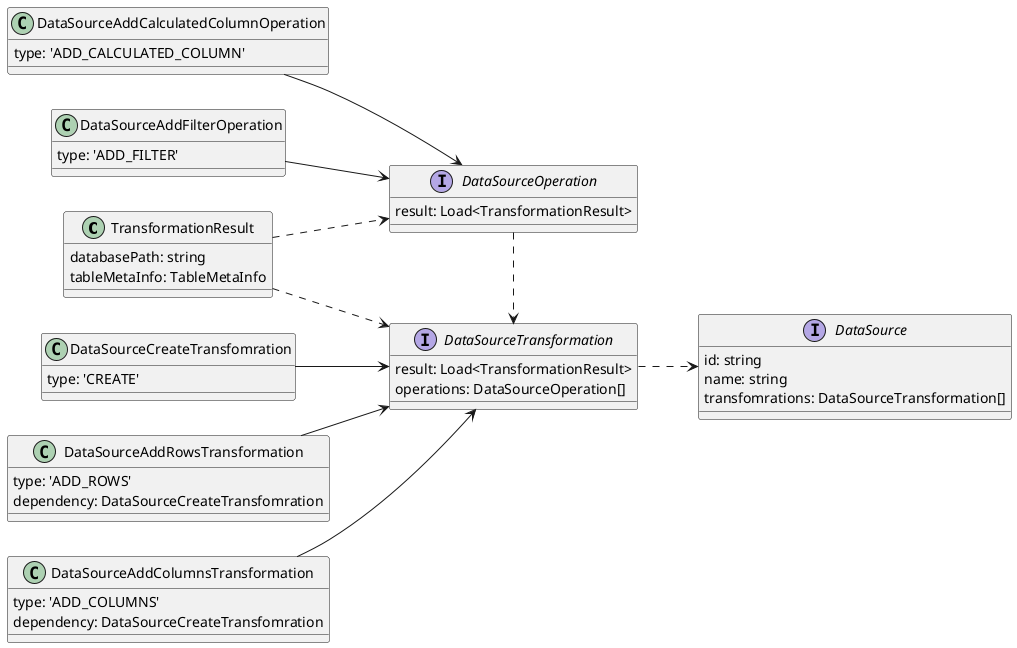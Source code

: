 @startuml data-source-transformation
left to right direction 

class TransformationResult {
    databasePath: string
    tableMetaInfo: TableMetaInfo
}

class DataSourceAddCalculatedColumnOperation {
    type: 'ADD_CALCULATED_COLUMN'
}

class DataSourceAddFilterOperation {
    type: 'ADD_FILTER'
    
}

interface DataSourceOperation {
    result: Load<TransformationResult>
}

DataSourceAddCalculatedColumnOperation --> DataSourceOperation
DataSourceAddFilterOperation --> DataSourceOperation


class DataSourceCreateTransfomration {
    type: 'CREATE'
}

class DataSourceAddRowsTransformation {
    type: 'ADD_ROWS'
    dependency: DataSourceCreateTransfomration
}

class DataSourceAddColumnsTransformation {
    type: 'ADD_COLUMNS'
    dependency: DataSourceCreateTransfomration
}

interface DataSourceTransformation {
    result: Load<TransformationResult>
    operations: DataSourceOperation[]
}

DataSourceCreateTransfomration --> DataSourceTransformation
DataSourceAddRowsTransformation --> DataSourceTransformation
DataSourceAddColumnsTransformation --> DataSourceTransformation

TransformationResult ..r-> DataSourceOperation
TransformationResult ..> DataSourceTransformation
DataSourceOperation ..r-> DataSourceTransformation

interface DataSource {
    id: string
    name: string
    transfomrations: DataSourceTransformation[]
}

DataSourceTransformation ..> DataSource
@enduml